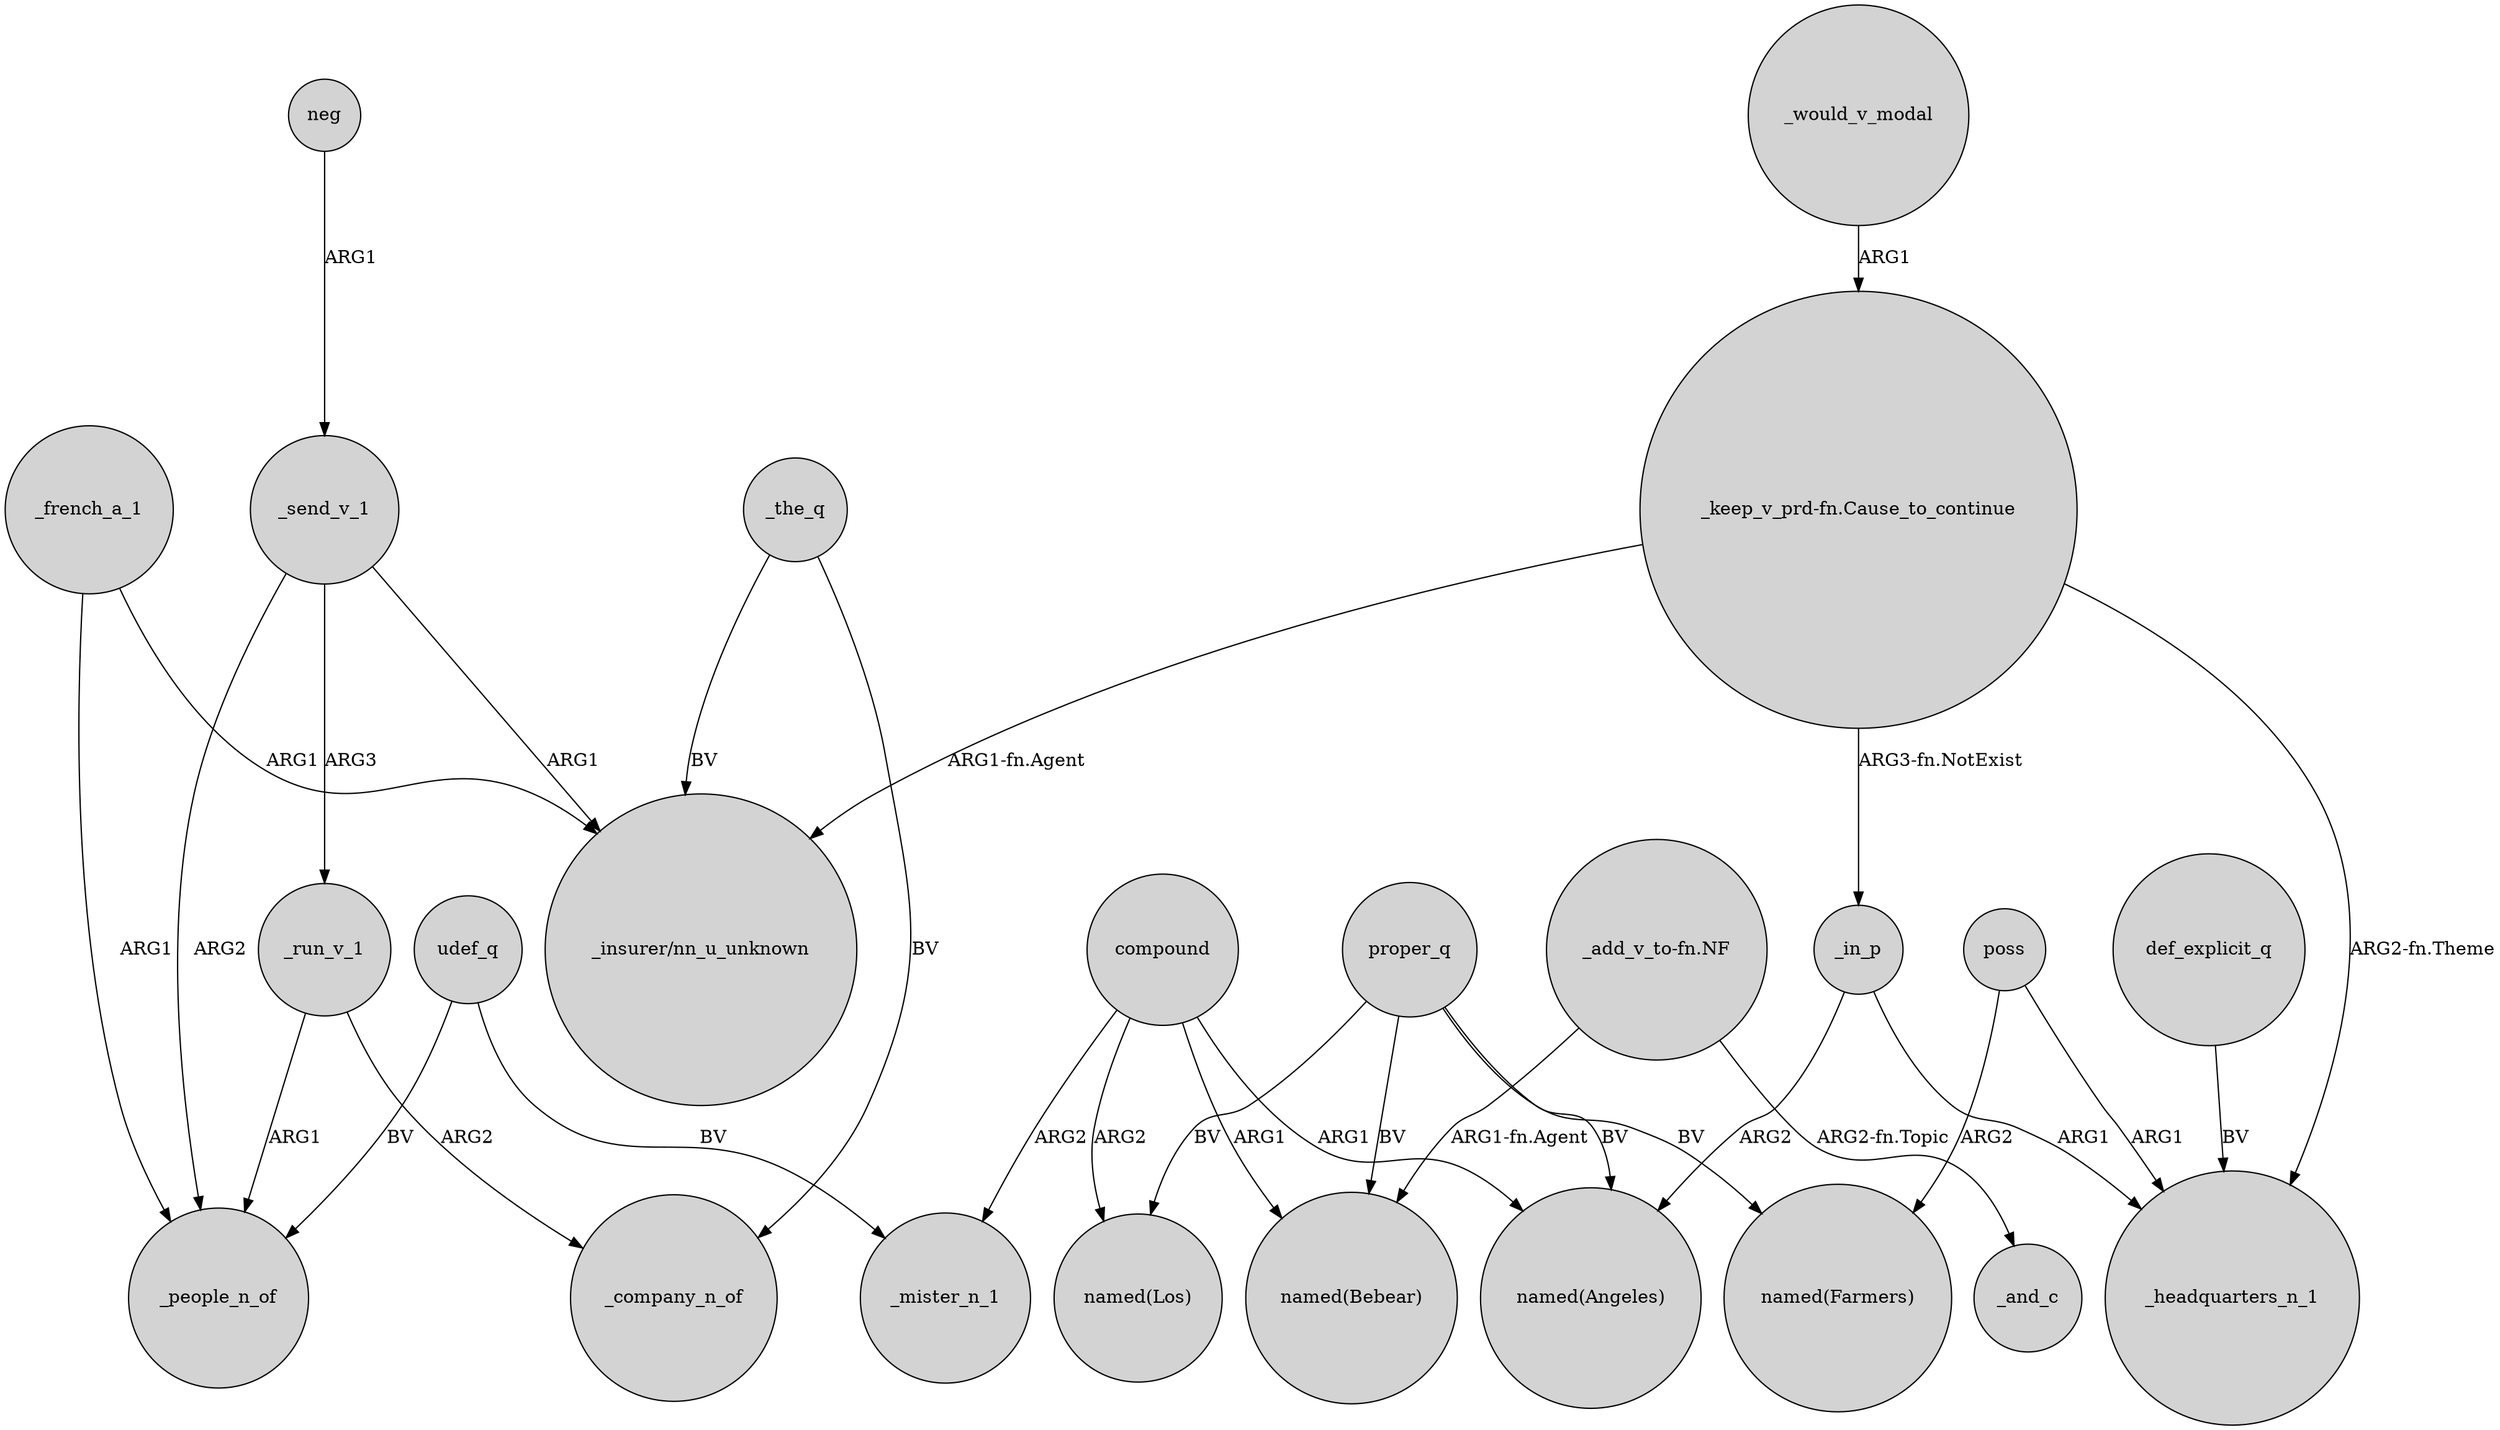 digraph {
	node [shape=circle style=filled]
	_send_v_1 -> _run_v_1 [label=ARG3]
	"_keep_v_prd-fn.Cause_to_continue" -> _in_p [label="ARG3-fn.NotExist"]
	compound -> "named(Bebear)" [label=ARG1]
	"_keep_v_prd-fn.Cause_to_continue" -> _headquarters_n_1 [label="ARG2-fn.Theme"]
	_the_q -> "_insurer/nn_u_unknown" [label=BV]
	proper_q -> "named(Farmers)" [label=BV]
	"_add_v_to-fn.NF" -> "named(Bebear)" [label="ARG1-fn.Agent"]
	_send_v_1 -> _people_n_of [label=ARG2]
	compound -> "named(Los)" [label=ARG2]
	neg -> _send_v_1 [label=ARG1]
	proper_q -> "named(Los)" [label=BV]
	compound -> _mister_n_1 [label=ARG2]
	"_keep_v_prd-fn.Cause_to_continue" -> "_insurer/nn_u_unknown" [label="ARG1-fn.Agent"]
	udef_q -> _mister_n_1 [label=BV]
	_would_v_modal -> "_keep_v_prd-fn.Cause_to_continue" [label=ARG1]
	compound -> "named(Angeles)" [label=ARG1]
	_the_q -> _company_n_of [label=BV]
	poss -> "named(Farmers)" [label=ARG2]
	udef_q -> _people_n_of [label=BV]
	_in_p -> _headquarters_n_1 [label=ARG1]
	_run_v_1 -> _company_n_of [label=ARG2]
	_in_p -> "named(Angeles)" [label=ARG2]
	proper_q -> "named(Bebear)" [label=BV]
	_french_a_1 -> _people_n_of [label=ARG1]
	_send_v_1 -> "_insurer/nn_u_unknown" [label=ARG1]
	def_explicit_q -> _headquarters_n_1 [label=BV]
	"_add_v_to-fn.NF" -> _and_c [label="ARG2-fn.Topic"]
	proper_q -> "named(Angeles)" [label=BV]
	_french_a_1 -> "_insurer/nn_u_unknown" [label=ARG1]
	_run_v_1 -> _people_n_of [label=ARG1]
	poss -> _headquarters_n_1 [label=ARG1]
}
